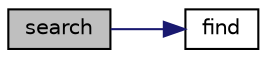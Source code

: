 digraph "search"
{
  bgcolor="transparent";
  edge [fontname="Helvetica",fontsize="10",labelfontname="Helvetica",labelfontsize="10"];
  node [fontname="Helvetica",fontsize="10",shape=record];
  rankdir="LR";
  Node111 [label="search",height=0.2,width=0.4,color="black", fillcolor="grey75", style="filled", fontcolor="black"];
  Node111 -> Node112 [color="midnightblue",fontsize="10",style="solid",fontname="Helvetica"];
  Node112 [label="find",height=0.2,width=0.4,color="black",URL="$a29865.html#a746a562a8cc2e8d67751f0e50340648e",tooltip="Find position within string. "];
}
